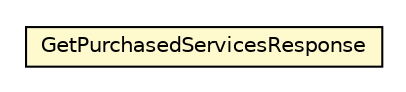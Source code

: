 #!/usr/local/bin/dot
#
# Class diagram 
# Generated by UMLGraph version R5_6-24-gf6e263 (http://www.umlgraph.org/)
#

digraph G {
	edge [fontname="Helvetica",fontsize=10,labelfontname="Helvetica",labelfontsize=10];
	node [fontname="Helvetica",fontsize=10,shape=plaintext];
	nodesep=0.25;
	ranksep=0.5;
	// org.universAAL.tools.ucc.commerce.ustore.tools.GetPurchasedServicesResponse
	c4161969 [label=<<table title="org.universAAL.tools.ucc.commerce.ustore.tools.GetPurchasedServicesResponse" border="0" cellborder="1" cellspacing="0" cellpadding="2" port="p" bgcolor="lemonChiffon" href="./GetPurchasedServicesResponse.html">
		<tr><td><table border="0" cellspacing="0" cellpadding="1">
<tr><td align="center" balign="center"> GetPurchasedServicesResponse </td></tr>
		</table></td></tr>
		</table>>, URL="./GetPurchasedServicesResponse.html", fontname="Helvetica", fontcolor="black", fontsize=10.0];
}


